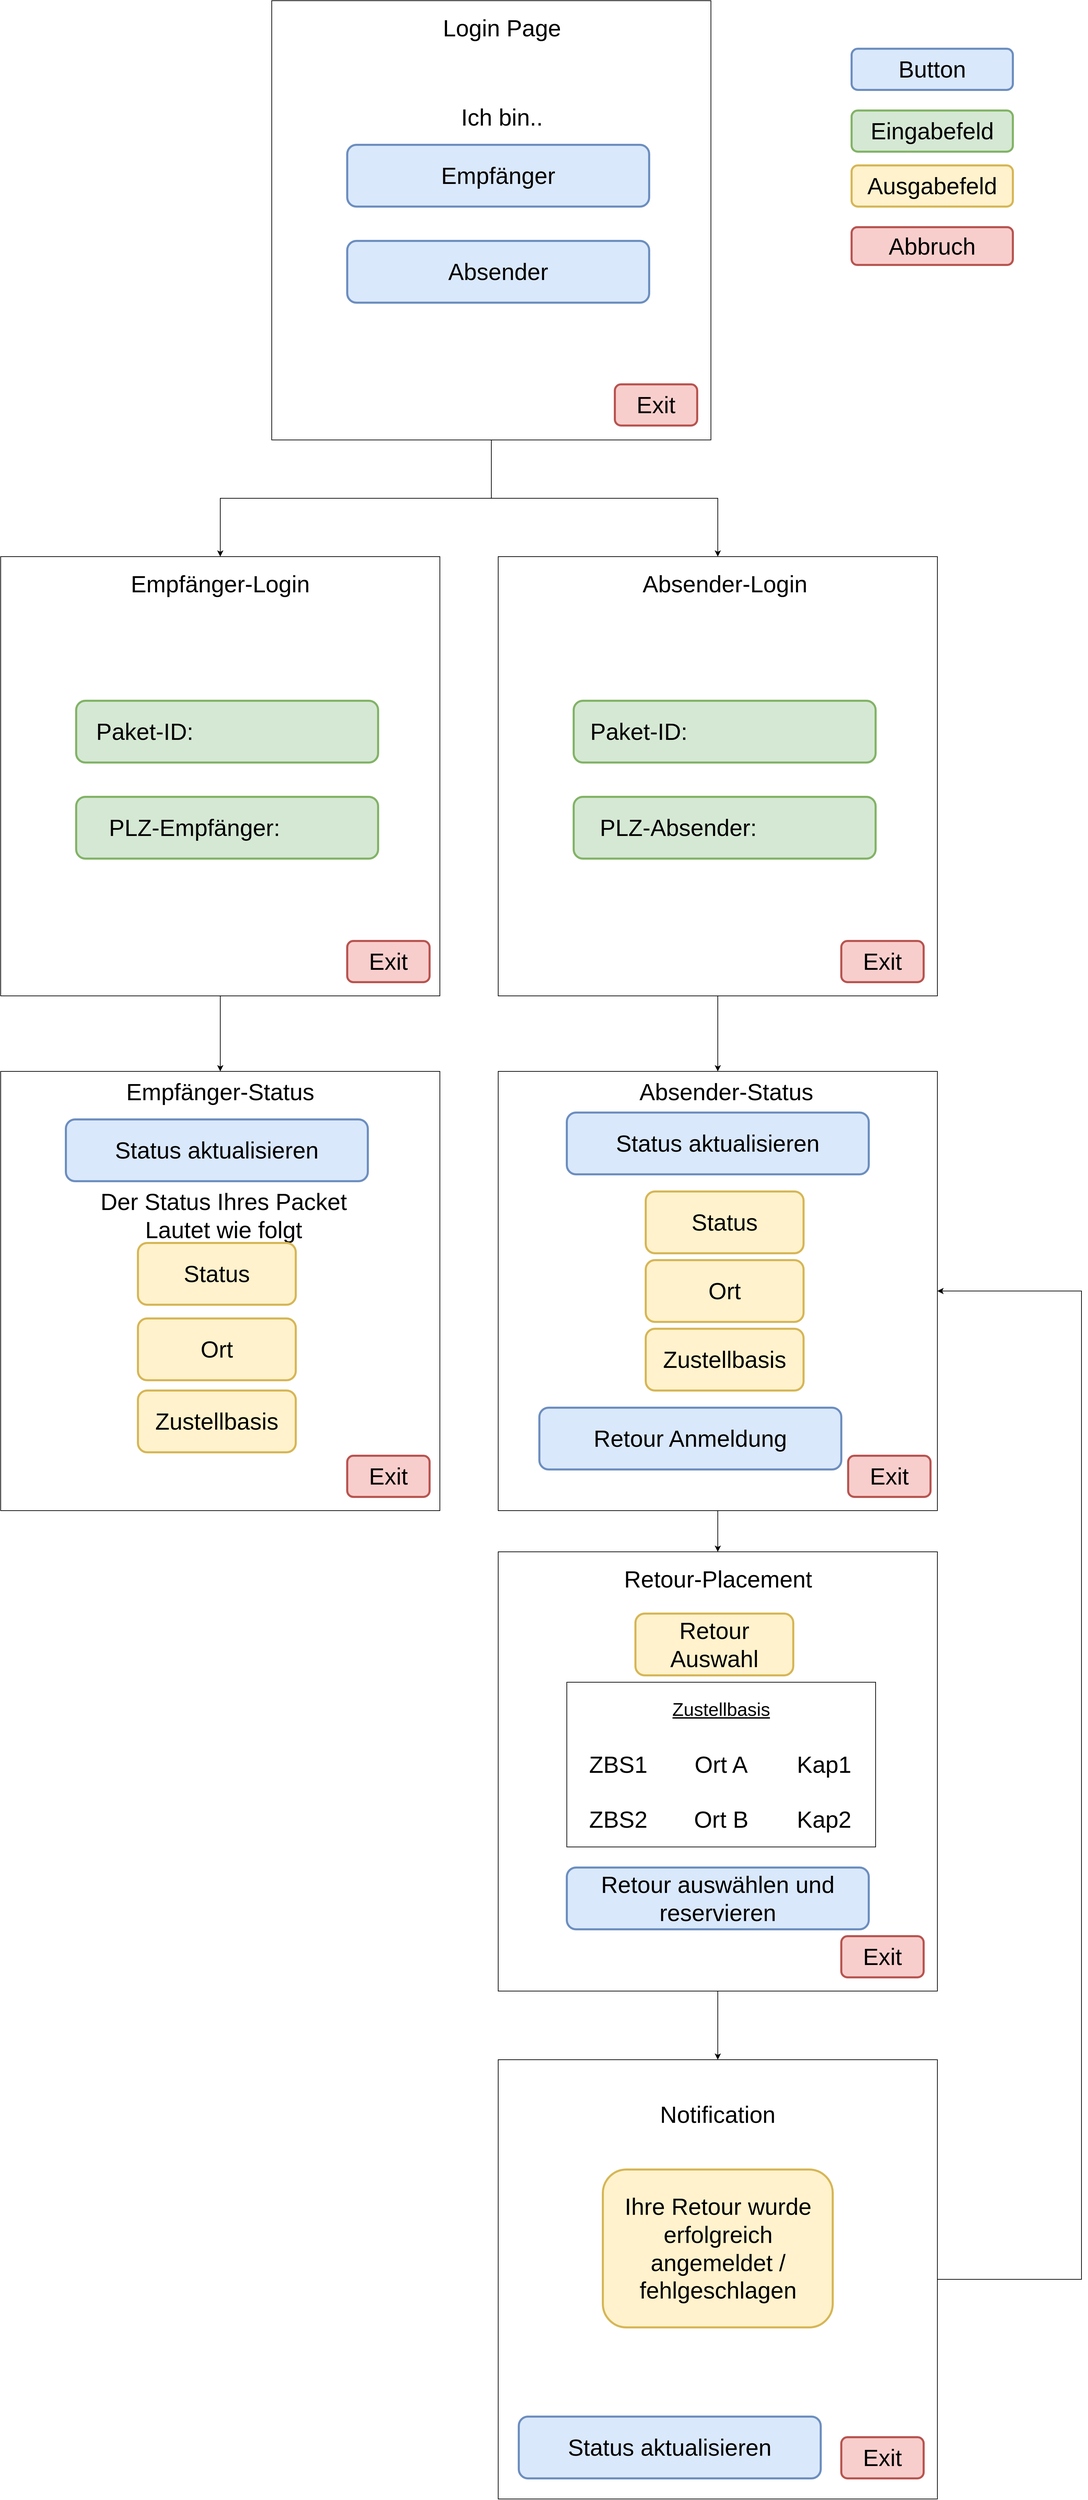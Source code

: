 <mxfile version="14.7.1" type="device"><diagram id="NV6XJRFytmWAiRyclwUn" name="Page-1"><mxGraphModel dx="1663" dy="-211" grid="1" gridSize="10" guides="1" tooltips="1" connect="1" arrows="1" fold="1" page="1" pageScale="1" pageWidth="850" pageHeight="1100" math="0" shadow="0"><root><mxCell id="0"/><mxCell id="1" parent="0"/><mxCell id="rU6nm6sjRWrJF02XnuTf-83" style="edgeStyle=orthogonalEdgeStyle;rounded=0;orthogonalLoop=1;jettySize=auto;html=1;exitX=0.5;exitY=1;exitDx=0;exitDy=0;entryX=0.5;entryY=0;entryDx=0;entryDy=0;fontSize=34;align=center;" edge="1" parent="1" source="rU6nm6sjRWrJF02XnuTf-85" target="rU6nm6sjRWrJF02XnuTf-93"><mxGeometry relative="1" as="geometry"/></mxCell><mxCell id="rU6nm6sjRWrJF02XnuTf-84" style="edgeStyle=orthogonalEdgeStyle;rounded=0;orthogonalLoop=1;jettySize=auto;html=1;exitX=0.5;exitY=1;exitDx=0;exitDy=0;entryX=0.5;entryY=0;entryDx=0;entryDy=0;fontSize=34;align=center;" edge="1" parent="1" source="rU6nm6sjRWrJF02XnuTf-85" target="rU6nm6sjRWrJF02XnuTf-100"><mxGeometry relative="1" as="geometry"/></mxCell><mxCell id="rU6nm6sjRWrJF02XnuTf-85" value="" style="whiteSpace=wrap;html=1;aspect=fixed;fontSize=34;align=center;" vertex="1" parent="1"><mxGeometry x="1205" y="3140" width="640" height="640" as="geometry"/></mxCell><mxCell id="rU6nm6sjRWrJF02XnuTf-86" value="Login Page" style="text;html=1;strokeColor=none;fillColor=none;align=center;verticalAlign=middle;whiteSpace=wrap;rounded=0;strokeWidth=3;fontSize=34;" vertex="1" parent="1"><mxGeometry x="1407.5" y="3170" width="265" height="20" as="geometry"/></mxCell><mxCell id="rU6nm6sjRWrJF02XnuTf-87" value="Empfänger" style="rounded=1;whiteSpace=wrap;html=1;fontSize=34;strokeWidth=3;fillColor=#dae8fc;strokeColor=#6c8ebf;align=center;" vertex="1" parent="1"><mxGeometry x="1315" y="3350" width="440" height="90" as="geometry"/></mxCell><mxCell id="rU6nm6sjRWrJF02XnuTf-88" value="Absender" style="rounded=1;whiteSpace=wrap;html=1;fontSize=34;strokeWidth=3;fillColor=#dae8fc;strokeColor=#6c8ebf;align=center;" vertex="1" parent="1"><mxGeometry x="1315" y="3490" width="440" height="90" as="geometry"/></mxCell><mxCell id="rU6nm6sjRWrJF02XnuTf-91" value="Ich bin.." style="text;html=1;strokeColor=none;fillColor=none;align=center;verticalAlign=middle;whiteSpace=wrap;rounded=0;fontSize=34;" vertex="1" parent="1"><mxGeometry x="1457.5" y="3300" width="165" height="20" as="geometry"/></mxCell><mxCell id="rU6nm6sjRWrJF02XnuTf-92" style="edgeStyle=orthogonalEdgeStyle;rounded=0;orthogonalLoop=1;jettySize=auto;html=1;entryX=0.5;entryY=0;entryDx=0;entryDy=0;fontSize=34;align=center;" edge="1" parent="1" source="rU6nm6sjRWrJF02XnuTf-93" target="rU6nm6sjRWrJF02XnuTf-108"><mxGeometry relative="1" as="geometry"/></mxCell><mxCell id="rU6nm6sjRWrJF02XnuTf-93" value="" style="whiteSpace=wrap;html=1;aspect=fixed;fontSize=34;align=center;" vertex="1" parent="1"><mxGeometry x="810" y="3950" width="640" height="640" as="geometry"/></mxCell><mxCell id="rU6nm6sjRWrJF02XnuTf-94" value="Empfänger-Login" style="text;html=1;strokeColor=none;fillColor=none;align=center;verticalAlign=middle;whiteSpace=wrap;rounded=0;strokeWidth=3;fontSize=34;" vertex="1" parent="1"><mxGeometry x="975" y="3980" width="310" height="20" as="geometry"/></mxCell><mxCell id="rU6nm6sjRWrJF02XnuTf-95" value="" style="rounded=1;whiteSpace=wrap;html=1;fontSize=34;strokeWidth=3;fillColor=#d5e8d4;strokeColor=#82b366;align=center;" vertex="1" parent="1"><mxGeometry x="920" y="4160" width="440" height="90" as="geometry"/></mxCell><mxCell id="rU6nm6sjRWrJF02XnuTf-96" value="" style="rounded=1;whiteSpace=wrap;html=1;fontSize=34;strokeWidth=3;fillColor=#d5e8d4;strokeColor=#82b366;align=center;" vertex="1" parent="1"><mxGeometry x="920" y="4300" width="440" height="90" as="geometry"/></mxCell><mxCell id="rU6nm6sjRWrJF02XnuTf-97" value="Paket-ID:" style="text;html=1;strokeColor=none;fillColor=none;align=center;verticalAlign=middle;whiteSpace=wrap;rounded=0;strokeWidth=3;fontSize=34;" vertex="1" parent="1"><mxGeometry x="945" y="4195" width="150" height="20" as="geometry"/></mxCell><mxCell id="rU6nm6sjRWrJF02XnuTf-98" value="PLZ-Empfänger:" style="text;html=1;strokeColor=none;fillColor=none;align=center;verticalAlign=middle;whiteSpace=wrap;rounded=0;strokeWidth=3;fontSize=34;" vertex="1" parent="1"><mxGeometry x="935" y="4335" width="315" height="20" as="geometry"/></mxCell><mxCell id="rU6nm6sjRWrJF02XnuTf-99" style="edgeStyle=orthogonalEdgeStyle;rounded=0;orthogonalLoop=1;jettySize=auto;html=1;entryX=0.5;entryY=0;entryDx=0;entryDy=0;fontSize=34;align=center;" edge="1" parent="1" source="rU6nm6sjRWrJF02XnuTf-100" target="rU6nm6sjRWrJF02XnuTf-107"><mxGeometry relative="1" as="geometry"/></mxCell><mxCell id="rU6nm6sjRWrJF02XnuTf-100" value="" style="whiteSpace=wrap;html=1;aspect=fixed;fontSize=34;align=center;" vertex="1" parent="1"><mxGeometry x="1535" y="3950" width="640" height="640" as="geometry"/></mxCell><mxCell id="rU6nm6sjRWrJF02XnuTf-101" value="Absender-Login" style="text;html=1;strokeColor=none;fillColor=none;align=center;verticalAlign=middle;whiteSpace=wrap;rounded=0;strokeWidth=3;fontSize=34;" vertex="1" parent="1"><mxGeometry x="1717.5" y="3980" width="295" height="20" as="geometry"/></mxCell><mxCell id="rU6nm6sjRWrJF02XnuTf-102" value="" style="rounded=1;whiteSpace=wrap;html=1;fontSize=34;strokeWidth=3;fillColor=#d5e8d4;strokeColor=#82b366;align=center;" vertex="1" parent="1"><mxGeometry x="1645" y="4160" width="440" height="90" as="geometry"/></mxCell><mxCell id="rU6nm6sjRWrJF02XnuTf-103" value="" style="rounded=1;whiteSpace=wrap;html=1;fontSize=34;strokeWidth=3;fillColor=#d5e8d4;strokeColor=#82b366;align=center;" vertex="1" parent="1"><mxGeometry x="1645" y="4300" width="440" height="90" as="geometry"/></mxCell><mxCell id="rU6nm6sjRWrJF02XnuTf-104" value="Paket-ID:" style="text;html=1;strokeColor=none;fillColor=none;align=center;verticalAlign=middle;whiteSpace=wrap;rounded=0;strokeWidth=3;fontSize=34;" vertex="1" parent="1"><mxGeometry x="1665" y="4195" width="150" height="20" as="geometry"/></mxCell><mxCell id="rU6nm6sjRWrJF02XnuTf-105" value="PLZ-Absender:" style="text;html=1;strokeColor=none;fillColor=none;align=center;verticalAlign=middle;whiteSpace=wrap;rounded=0;strokeWidth=3;fontSize=34;" vertex="1" parent="1"><mxGeometry x="1665" y="4335" width="265" height="20" as="geometry"/></mxCell><mxCell id="rU6nm6sjRWrJF02XnuTf-106" style="edgeStyle=orthogonalEdgeStyle;rounded=0;orthogonalLoop=1;jettySize=auto;html=1;fontSize=34;align=center;" edge="1" parent="1" source="rU6nm6sjRWrJF02XnuTf-107" target="rU6nm6sjRWrJF02XnuTf-128"><mxGeometry relative="1" as="geometry"/></mxCell><mxCell id="rU6nm6sjRWrJF02XnuTf-107" value="" style="whiteSpace=wrap;html=1;aspect=fixed;fontSize=34;align=center;" vertex="1" parent="1"><mxGeometry x="1535" y="4700" width="640" height="640" as="geometry"/></mxCell><mxCell id="rU6nm6sjRWrJF02XnuTf-108" value="" style="whiteSpace=wrap;html=1;aspect=fixed;fontSize=34;align=center;" vertex="1" parent="1"><mxGeometry x="810" y="4700" width="640" height="640" as="geometry"/></mxCell><mxCell id="rU6nm6sjRWrJF02XnuTf-109" value="Status aktualisieren" style="rounded=1;whiteSpace=wrap;html=1;fontSize=34;strokeWidth=3;fillColor=#dae8fc;strokeColor=#6c8ebf;align=center;" vertex="1" parent="1"><mxGeometry x="905" y="4770" width="440" height="90" as="geometry"/></mxCell><mxCell id="rU6nm6sjRWrJF02XnuTf-110" value="Der Status Ihres Packet Lautet wie folgt" style="text;html=1;strokeColor=none;fillColor=none;align=center;verticalAlign=middle;whiteSpace=wrap;rounded=0;fontSize=34;" vertex="1" parent="1"><mxGeometry x="925" y="4900" width="420" height="20" as="geometry"/></mxCell><mxCell id="rU6nm6sjRWrJF02XnuTf-111" value="Status" style="rounded=1;whiteSpace=wrap;html=1;fontSize=34;strokeWidth=3;fillColor=#fff2cc;strokeColor=#d6b656;align=center;" vertex="1" parent="1"><mxGeometry x="1010" y="4950" width="230" height="90" as="geometry"/></mxCell><mxCell id="rU6nm6sjRWrJF02XnuTf-112" value="Ort" style="rounded=1;whiteSpace=wrap;html=1;fontSize=34;strokeWidth=3;fillColor=#fff2cc;strokeColor=#d6b656;align=center;" vertex="1" parent="1"><mxGeometry x="1010" y="5060" width="230" height="90" as="geometry"/></mxCell><mxCell id="rU6nm6sjRWrJF02XnuTf-113" value="Button" style="rounded=1;whiteSpace=wrap;html=1;fontSize=34;strokeWidth=3;fillColor=#dae8fc;strokeColor=#6c8ebf;align=center;" vertex="1" parent="1"><mxGeometry x="2050" y="3210" width="235" height="60" as="geometry"/></mxCell><mxCell id="rU6nm6sjRWrJF02XnuTf-114" value="Eingabefeld" style="rounded=1;whiteSpace=wrap;html=1;fontSize=34;strokeWidth=3;fillColor=#d5e8d4;strokeColor=#82b366;align=center;" vertex="1" parent="1"><mxGeometry x="2050" y="3300" width="235" height="60" as="geometry"/></mxCell><mxCell id="rU6nm6sjRWrJF02XnuTf-115" value="Ausgabefeld" style="rounded=1;whiteSpace=wrap;html=1;fontSize=34;strokeWidth=3;fillColor=#fff2cc;strokeColor=#d6b656;align=center;" vertex="1" parent="1"><mxGeometry x="2050" y="3380" width="235" height="60" as="geometry"/></mxCell><mxCell id="rU6nm6sjRWrJF02XnuTf-116" value="Zustellbasis" style="rounded=1;whiteSpace=wrap;html=1;fontSize=34;strokeWidth=3;fillColor=#fff2cc;strokeColor=#d6b656;align=center;" vertex="1" parent="1"><mxGeometry x="1010" y="5165" width="230" height="90" as="geometry"/></mxCell><mxCell id="rU6nm6sjRWrJF02XnuTf-117" value="Abbruch" style="rounded=1;whiteSpace=wrap;html=1;fontSize=34;strokeWidth=3;fillColor=#f8cecc;strokeColor=#b85450;align=center;" vertex="1" parent="1"><mxGeometry x="2050" y="3470" width="235" height="55" as="geometry"/></mxCell><mxCell id="rU6nm6sjRWrJF02XnuTf-118" value="Exit" style="rounded=1;whiteSpace=wrap;html=1;fontSize=34;strokeWidth=3;fillColor=#f8cecc;strokeColor=#b85450;align=center;" vertex="1" parent="1"><mxGeometry x="1705" y="3699" width="120" height="60" as="geometry"/></mxCell><mxCell id="rU6nm6sjRWrJF02XnuTf-119" value="Exit" style="rounded=1;whiteSpace=wrap;html=1;fontSize=34;strokeWidth=3;fillColor=#f8cecc;strokeColor=#b85450;align=center;" vertex="1" parent="1"><mxGeometry x="1315" y="4510" width="120" height="60" as="geometry"/></mxCell><mxCell id="rU6nm6sjRWrJF02XnuTf-120" value="Exit" style="rounded=1;whiteSpace=wrap;html=1;fontSize=34;strokeWidth=3;fillColor=#f8cecc;strokeColor=#b85450;align=center;" vertex="1" parent="1"><mxGeometry x="2035" y="4510" width="120" height="60" as="geometry"/></mxCell><mxCell id="rU6nm6sjRWrJF02XnuTf-121" value="Exit" style="rounded=1;whiteSpace=wrap;html=1;fontSize=34;strokeWidth=3;fillColor=#f8cecc;strokeColor=#b85450;align=center;" vertex="1" parent="1"><mxGeometry x="1315" y="5260" width="120" height="60" as="geometry"/></mxCell><mxCell id="rU6nm6sjRWrJF02XnuTf-122" value="Status aktualisieren" style="rounded=1;whiteSpace=wrap;html=1;fontSize=34;strokeWidth=3;fillColor=#dae8fc;strokeColor=#6c8ebf;align=center;" vertex="1" parent="1"><mxGeometry x="1635" y="4760" width="440" height="90" as="geometry"/></mxCell><mxCell id="rU6nm6sjRWrJF02XnuTf-123" value="Retour Anmeldung" style="rounded=1;whiteSpace=wrap;html=1;fontSize=34;strokeWidth=3;fillColor=#dae8fc;strokeColor=#6c8ebf;align=center;" vertex="1" parent="1"><mxGeometry x="1595" y="5190" width="440" height="90" as="geometry"/></mxCell><mxCell id="rU6nm6sjRWrJF02XnuTf-124" value="Status" style="rounded=1;whiteSpace=wrap;html=1;fontSize=34;strokeWidth=3;fillColor=#fff2cc;strokeColor=#d6b656;align=center;" vertex="1" parent="1"><mxGeometry x="1750" y="4875" width="230" height="90" as="geometry"/></mxCell><mxCell id="rU6nm6sjRWrJF02XnuTf-125" value="Ort" style="rounded=1;whiteSpace=wrap;html=1;fontSize=34;strokeWidth=3;fillColor=#fff2cc;strokeColor=#d6b656;align=center;" vertex="1" parent="1"><mxGeometry x="1750" y="4975" width="230" height="90" as="geometry"/></mxCell><mxCell id="rU6nm6sjRWrJF02XnuTf-126" value="Zustellbasis" style="rounded=1;whiteSpace=wrap;html=1;fontSize=34;strokeWidth=3;fillColor=#fff2cc;strokeColor=#d6b656;align=center;" vertex="1" parent="1"><mxGeometry x="1750" y="5075" width="230" height="90" as="geometry"/></mxCell><mxCell id="rU6nm6sjRWrJF02XnuTf-127" style="edgeStyle=orthogonalEdgeStyle;rounded=0;orthogonalLoop=1;jettySize=auto;html=1;entryX=0.5;entryY=0;entryDx=0;entryDy=0;fontSize=34;align=center;" edge="1" parent="1" source="rU6nm6sjRWrJF02XnuTf-128" target="rU6nm6sjRWrJF02XnuTf-131"><mxGeometry relative="1" as="geometry"/></mxCell><mxCell id="rU6nm6sjRWrJF02XnuTf-128" value="" style="whiteSpace=wrap;html=1;aspect=fixed;fontSize=34;align=center;" vertex="1" parent="1"><mxGeometry x="1535" y="5400" width="640" height="640" as="geometry"/></mxCell><mxCell id="rU6nm6sjRWrJF02XnuTf-129" value="Retour Auswahl" style="rounded=1;whiteSpace=wrap;html=1;fontSize=34;strokeWidth=3;fillColor=#fff2cc;strokeColor=#d6b656;align=center;" vertex="1" parent="1"><mxGeometry x="1735" y="5490" width="230" height="90" as="geometry"/></mxCell><mxCell id="rU6nm6sjRWrJF02XnuTf-130" style="edgeStyle=orthogonalEdgeStyle;rounded=0;orthogonalLoop=1;jettySize=auto;html=1;entryX=1;entryY=0.5;entryDx=0;entryDy=0;fontSize=34;exitX=1;exitY=0.5;exitDx=0;exitDy=0;align=center;" edge="1" parent="1" source="rU6nm6sjRWrJF02XnuTf-131" target="rU6nm6sjRWrJF02XnuTf-107"><mxGeometry relative="1" as="geometry"><Array as="points"><mxPoint x="2385" y="6460"/><mxPoint x="2385" y="5020"/></Array></mxGeometry></mxCell><mxCell id="rU6nm6sjRWrJF02XnuTf-131" value="" style="whiteSpace=wrap;html=1;aspect=fixed;fontSize=34;align=center;" vertex="1" parent="1"><mxGeometry x="1535" y="6140" width="640" height="640" as="geometry"/></mxCell><mxCell id="rU6nm6sjRWrJF02XnuTf-140" value="Retour auswählen und reservieren" style="rounded=1;whiteSpace=wrap;html=1;fontSize=34;strokeWidth=3;fillColor=#dae8fc;strokeColor=#6c8ebf;align=center;" vertex="1" parent="1"><mxGeometry x="1635" y="5860" width="440" height="90" as="geometry"/></mxCell><mxCell id="rU6nm6sjRWrJF02XnuTf-141" value="Exit" style="rounded=1;whiteSpace=wrap;html=1;fontSize=34;strokeWidth=3;fillColor=#f8cecc;strokeColor=#b85450;align=center;" vertex="1" parent="1"><mxGeometry x="2045" y="5260" width="120" height="60" as="geometry"/></mxCell><mxCell id="rU6nm6sjRWrJF02XnuTf-142" value="Exit" style="rounded=1;whiteSpace=wrap;html=1;fontSize=34;strokeWidth=3;fillColor=#f8cecc;strokeColor=#b85450;align=center;" vertex="1" parent="1"><mxGeometry x="2035" y="5960" width="120" height="60" as="geometry"/></mxCell><mxCell id="rU6nm6sjRWrJF02XnuTf-143" value="Ihre Retour wurde erfolgreich angemeldet / fehlgeschlagen" style="rounded=1;whiteSpace=wrap;html=1;fontSize=34;strokeWidth=3;fillColor=#fff2cc;strokeColor=#d6b656;align=center;" vertex="1" parent="1"><mxGeometry x="1687.5" y="6300" width="335" height="230" as="geometry"/></mxCell><mxCell id="rU6nm6sjRWrJF02XnuTf-144" value="Empfänger-Status" style="text;html=1;strokeColor=none;fillColor=none;align=center;verticalAlign=middle;whiteSpace=wrap;rounded=0;strokeWidth=3;fontSize=34;" vertex="1" parent="1"><mxGeometry x="955" y="4720" width="350" height="20" as="geometry"/></mxCell><mxCell id="rU6nm6sjRWrJF02XnuTf-145" value="Absender-Status" style="text;html=1;strokeColor=none;fillColor=none;align=center;verticalAlign=middle;whiteSpace=wrap;rounded=0;strokeWidth=3;fontSize=34;" vertex="1" parent="1"><mxGeometry x="1685" y="4720" width="365" height="20" as="geometry"/></mxCell><mxCell id="rU6nm6sjRWrJF02XnuTf-146" value="Retour-Placement" style="text;html=1;strokeColor=none;fillColor=none;align=center;verticalAlign=middle;whiteSpace=wrap;rounded=0;strokeWidth=3;fontSize=34;" vertex="1" parent="1"><mxGeometry x="1667.5" y="5430" width="375" height="20" as="geometry"/></mxCell><mxCell id="rU6nm6sjRWrJF02XnuTf-147" value="Notification" style="text;html=1;strokeColor=none;fillColor=none;align=center;verticalAlign=middle;whiteSpace=wrap;rounded=0;strokeWidth=3;fontSize=34;" vertex="1" parent="1"><mxGeometry x="1765" y="6210" width="180" height="20" as="geometry"/></mxCell><mxCell id="rU6nm6sjRWrJF02XnuTf-148" value="Exit" style="rounded=1;whiteSpace=wrap;html=1;fontSize=34;strokeWidth=3;fillColor=#f8cecc;strokeColor=#b85450;align=center;" vertex="1" parent="1"><mxGeometry x="2035" y="6690" width="120" height="60" as="geometry"/></mxCell><mxCell id="rU6nm6sjRWrJF02XnuTf-149" value="Status aktualisieren" style="rounded=1;whiteSpace=wrap;html=1;fontSize=34;strokeWidth=3;fillColor=#dae8fc;strokeColor=#6c8ebf;align=center;" vertex="1" parent="1"><mxGeometry x="1565" y="6660" width="440" height="90" as="geometry"/></mxCell><mxCell id="rU6nm6sjRWrJF02XnuTf-154" value="" style="shape=table;html=1;whiteSpace=wrap;startSize=0;container=1;collapsible=0;childLayout=tableLayout;columnLines=0;rowLines=0;fontSize=34;align=center;" vertex="1" parent="1"><mxGeometry x="1635" y="5590" width="450" height="240" as="geometry"/></mxCell><mxCell id="rU6nm6sjRWrJF02XnuTf-155" value="" style="shape=partialRectangle;html=1;whiteSpace=wrap;collapsible=0;dropTarget=0;pointerEvents=0;fillColor=none;top=0;left=0;bottom=0;right=0;points=[[0,0.5],[1,0.5]];portConstraint=eastwest;fontSize=34;" vertex="1" parent="rU6nm6sjRWrJF02XnuTf-154"><mxGeometry width="450" height="80" as="geometry"/></mxCell><mxCell id="rU6nm6sjRWrJF02XnuTf-156" value="" style="shape=partialRectangle;html=1;whiteSpace=wrap;connectable=0;fillColor=none;top=0;left=0;bottom=0;right=0;overflow=hidden;fontSize=34;" vertex="1" parent="rU6nm6sjRWrJF02XnuTf-155"><mxGeometry width="150" height="80" as="geometry"/></mxCell><mxCell id="rU6nm6sjRWrJF02XnuTf-157" value="&lt;u&gt;&lt;span style=&quot;font-size: 27px&quot;&gt;Zustellbasis&lt;/span&gt;&lt;/u&gt;" style="shape=partialRectangle;html=1;whiteSpace=wrap;connectable=0;fillColor=none;top=0;left=0;bottom=0;right=0;overflow=hidden;fontSize=27;" vertex="1" parent="rU6nm6sjRWrJF02XnuTf-155"><mxGeometry x="150" width="150" height="80" as="geometry"/></mxCell><mxCell id="rU6nm6sjRWrJF02XnuTf-158" value="" style="shape=partialRectangle;html=1;whiteSpace=wrap;connectable=0;fillColor=none;top=0;left=0;bottom=0;right=0;overflow=hidden;fontSize=34;" vertex="1" parent="rU6nm6sjRWrJF02XnuTf-155"><mxGeometry x="300" width="150" height="80" as="geometry"/></mxCell><mxCell id="rU6nm6sjRWrJF02XnuTf-159" value="" style="shape=partialRectangle;html=1;whiteSpace=wrap;collapsible=0;dropTarget=0;pointerEvents=0;fillColor=none;top=0;left=0;bottom=0;right=0;points=[[0,0.5],[1,0.5]];portConstraint=eastwest;fontSize=34;" vertex="1" parent="rU6nm6sjRWrJF02XnuTf-154"><mxGeometry y="80" width="450" height="80" as="geometry"/></mxCell><mxCell id="rU6nm6sjRWrJF02XnuTf-160" value="ZBS1" style="shape=partialRectangle;html=1;whiteSpace=wrap;connectable=0;fillColor=none;top=0;left=0;bottom=0;right=0;overflow=hidden;fontSize=34;" vertex="1" parent="rU6nm6sjRWrJF02XnuTf-159"><mxGeometry width="150" height="80" as="geometry"/></mxCell><mxCell id="rU6nm6sjRWrJF02XnuTf-161" value="Ort A" style="shape=partialRectangle;html=1;whiteSpace=wrap;connectable=0;fillColor=none;top=0;left=0;bottom=0;right=0;overflow=hidden;fontSize=34;" vertex="1" parent="rU6nm6sjRWrJF02XnuTf-159"><mxGeometry x="150" width="150" height="80" as="geometry"/></mxCell><mxCell id="rU6nm6sjRWrJF02XnuTf-162" value="Kap1" style="shape=partialRectangle;html=1;whiteSpace=wrap;connectable=0;fillColor=none;top=0;left=0;bottom=0;right=0;overflow=hidden;fontSize=34;" vertex="1" parent="rU6nm6sjRWrJF02XnuTf-159"><mxGeometry x="300" width="150" height="80" as="geometry"/></mxCell><mxCell id="rU6nm6sjRWrJF02XnuTf-163" value="" style="shape=partialRectangle;html=1;whiteSpace=wrap;collapsible=0;dropTarget=0;pointerEvents=0;fillColor=none;top=0;left=0;bottom=0;right=0;points=[[0,0.5],[1,0.5]];portConstraint=eastwest;fontSize=34;" vertex="1" parent="rU6nm6sjRWrJF02XnuTf-154"><mxGeometry y="160" width="450" height="80" as="geometry"/></mxCell><mxCell id="rU6nm6sjRWrJF02XnuTf-164" value="ZBS2" style="shape=partialRectangle;html=1;whiteSpace=wrap;connectable=0;fillColor=none;top=0;left=0;bottom=0;right=0;overflow=hidden;fontSize=34;" vertex="1" parent="rU6nm6sjRWrJF02XnuTf-163"><mxGeometry width="150" height="80" as="geometry"/></mxCell><mxCell id="rU6nm6sjRWrJF02XnuTf-165" value="Ort B" style="shape=partialRectangle;html=1;whiteSpace=wrap;connectable=0;fillColor=none;top=0;left=0;bottom=0;right=0;overflow=hidden;fontSize=34;" vertex="1" parent="rU6nm6sjRWrJF02XnuTf-163"><mxGeometry x="150" width="150" height="80" as="geometry"/></mxCell><mxCell id="rU6nm6sjRWrJF02XnuTf-166" value="Kap2" style="shape=partialRectangle;html=1;whiteSpace=wrap;connectable=0;fillColor=none;top=0;left=0;bottom=0;right=0;overflow=hidden;fontSize=34;" vertex="1" parent="rU6nm6sjRWrJF02XnuTf-163"><mxGeometry x="300" width="150" height="80" as="geometry"/></mxCell></root></mxGraphModel></diagram></mxfile>